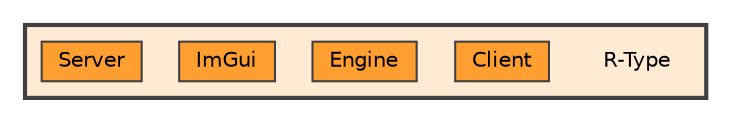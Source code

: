digraph "R-Type"
{
 // LATEX_PDF_SIZE
  bgcolor="transparent";
  edge [fontname=Helvetica,fontsize=10,labelfontname=Helvetica,labelfontsize=10];
  node [fontname=Helvetica,fontsize=10,shape=box,height=0.2,width=0.4];
  compound=true
  subgraph clusterdir_8f7e954352f7b5dc32847f303aad1678 {
    graph [ bgcolor="#ffead3", pencolor="grey25", label="", fontname=Helvetica,fontsize=10 style="filled,bold", URL="dir_8f7e954352f7b5dc32847f303aad1678.html",tooltip=""]
    dir_8f7e954352f7b5dc32847f303aad1678 [shape=plaintext, label="R-Type"];
  dir_29cfdd67df17509f1f5815565543d4cb [label="Client", fillcolor="#ff9f31", color="grey25", style="filled", URL="dir_29cfdd67df17509f1f5815565543d4cb.html",tooltip=""];
  dir_499ff73f78e0b1718fe7df35152ffc0a [label="Engine", fillcolor="#ff9f31", color="grey25", style="filled", URL="dir_499ff73f78e0b1718fe7df35152ffc0a.html",tooltip=""];
  dir_849af604c4032f5dc9503dce6b65f135 [label="ImGui", fillcolor="#ff9f31", color="grey25", style="filled", URL="dir_849af604c4032f5dc9503dce6b65f135.html",tooltip=""];
  dir_c0a88e01f1825565a01bbaba842f5d30 [label="Server", fillcolor="#ff9f31", color="grey25", style="filled", URL="dir_c0a88e01f1825565a01bbaba842f5d30.html",tooltip=""];
  }
}
